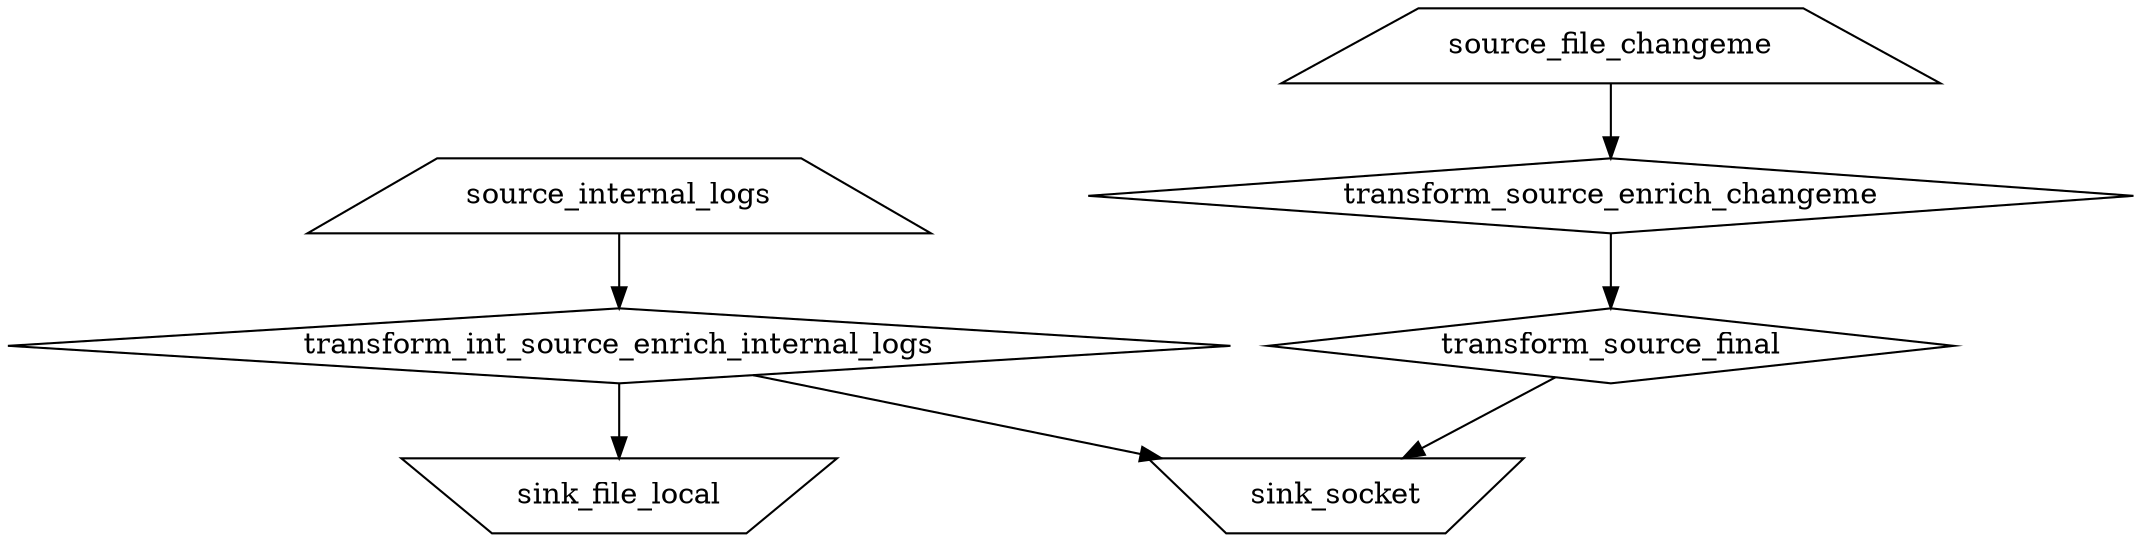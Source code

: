 digraph {
  "source_internal_logs" [shape=trapezium]
  "source_file_changeme" [shape=trapezium]
  "transform_source_final" [shape=diamond]
  "transform_source_enrich_changeme" -> "transform_source_final"
  "transform_source_enrich_changeme" [shape=diamond]
  "source_file_changeme" -> "transform_source_enrich_changeme"
  "transform_int_source_enrich_internal_logs" [shape=diamond]
  "source_internal_logs" -> "transform_int_source_enrich_internal_logs"
  "sink_file_local" [shape=invtrapezium]
  "transform_int_source_enrich_internal_logs" -> "sink_file_local"
  "sink_socket" [shape=invtrapezium]
  "transform_source_final" -> "sink_socket"
  "transform_int_source_enrich_internal_logs" -> "sink_socket"
}
